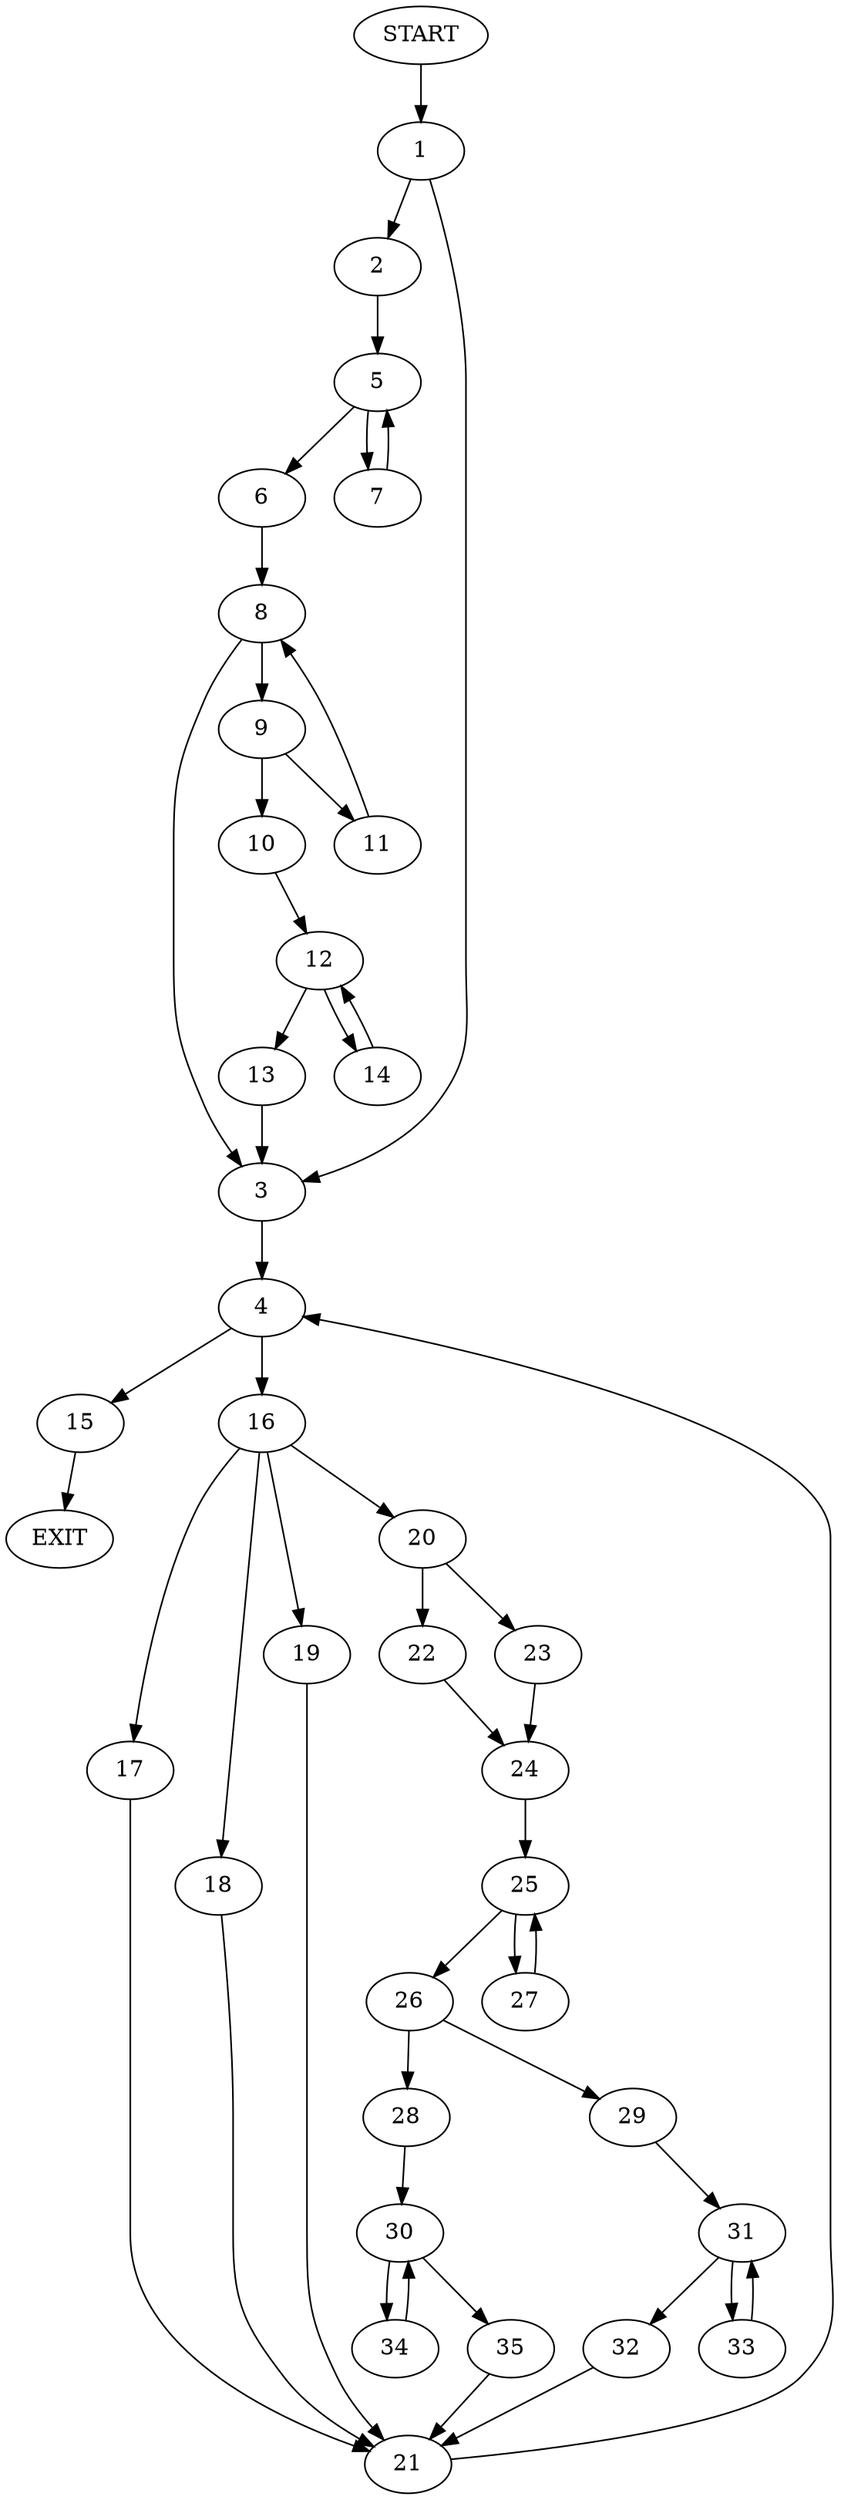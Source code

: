 digraph {
0 [label="START"]
36 [label="EXIT"]
0 -> 1
1 -> 2
1 -> 3
3 -> 4
2 -> 5
5 -> 6
5 -> 7
6 -> 8
7 -> 5
8 -> 9
8 -> 3
9 -> 10
9 -> 11
11 -> 8
10 -> 12
12 -> 13
12 -> 14
13 -> 3
14 -> 12
4 -> 15
4 -> 16
16 -> 17
16 -> 18
16 -> 19
16 -> 20
15 -> 36
19 -> 21
18 -> 21
17 -> 21
20 -> 22
20 -> 23
22 -> 24
23 -> 24
24 -> 25
25 -> 26
25 -> 27
27 -> 25
26 -> 28
26 -> 29
28 -> 30
29 -> 31
31 -> 32
31 -> 33
32 -> 21
33 -> 31
21 -> 4
30 -> 34
30 -> 35
35 -> 21
34 -> 30
}
